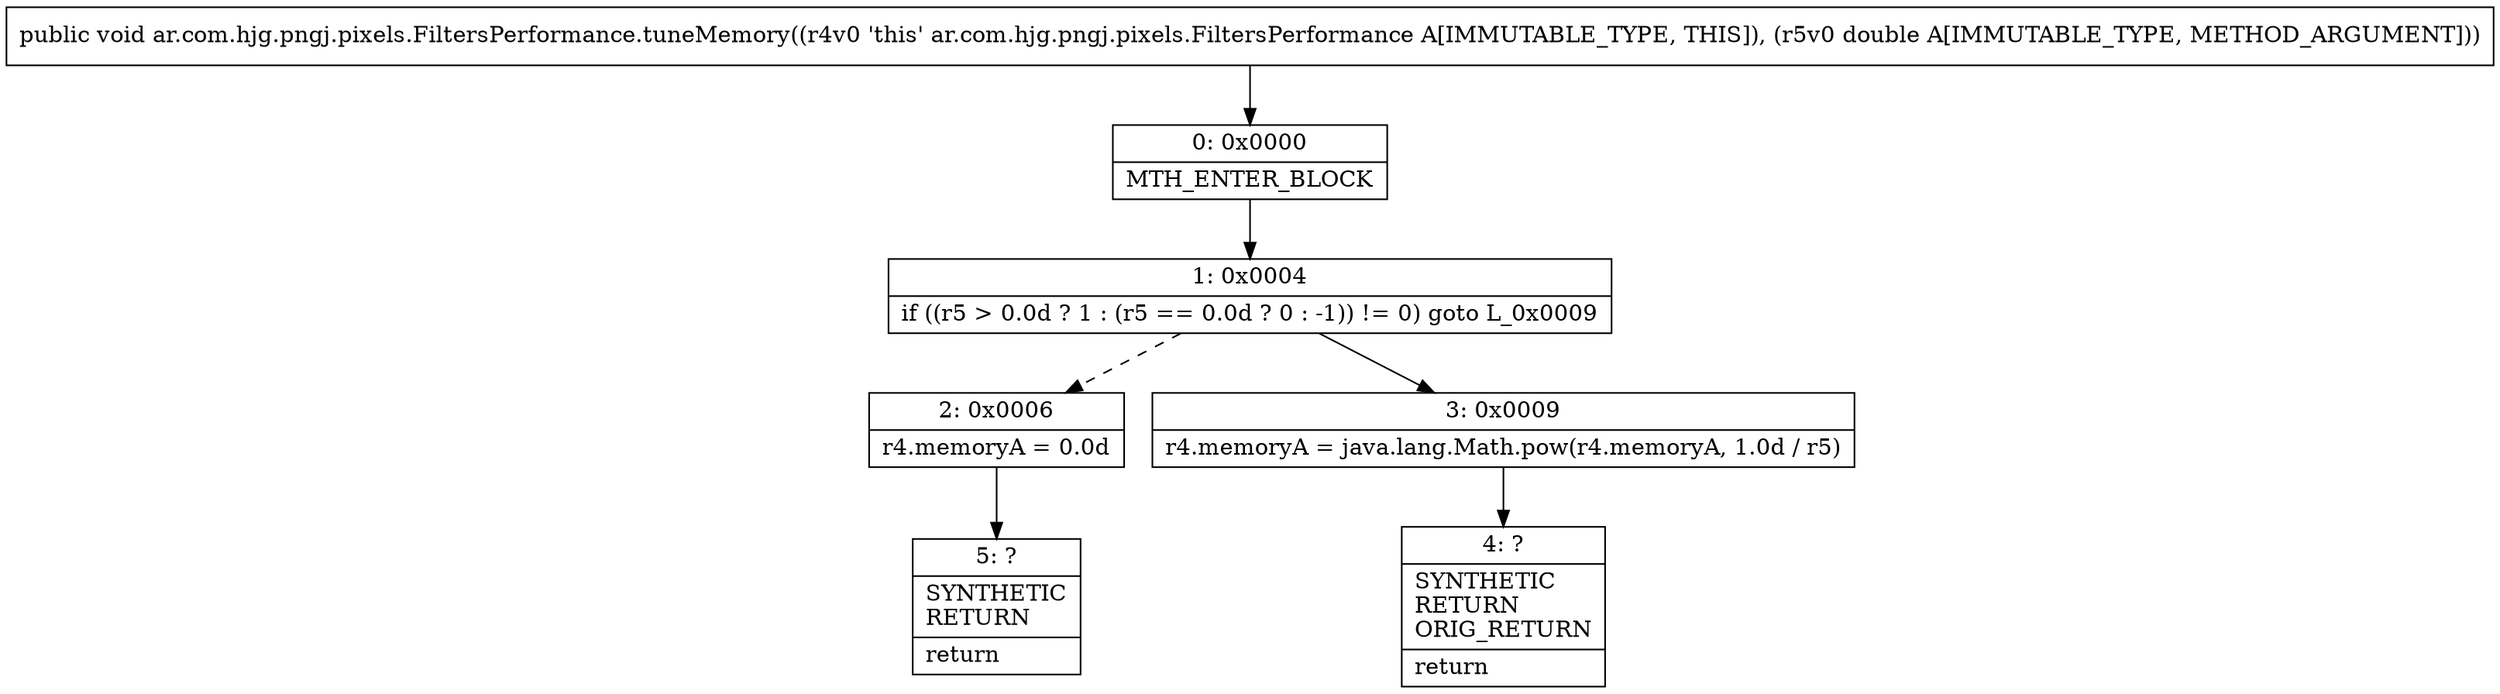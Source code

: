 digraph "CFG forar.com.hjg.pngj.pixels.FiltersPerformance.tuneMemory(D)V" {
Node_0 [shape=record,label="{0\:\ 0x0000|MTH_ENTER_BLOCK\l}"];
Node_1 [shape=record,label="{1\:\ 0x0004|if ((r5 \> 0.0d ? 1 : (r5 == 0.0d ? 0 : \-1)) != 0) goto L_0x0009\l}"];
Node_2 [shape=record,label="{2\:\ 0x0006|r4.memoryA = 0.0d\l}"];
Node_3 [shape=record,label="{3\:\ 0x0009|r4.memoryA = java.lang.Math.pow(r4.memoryA, 1.0d \/ r5)\l}"];
Node_4 [shape=record,label="{4\:\ ?|SYNTHETIC\lRETURN\lORIG_RETURN\l|return\l}"];
Node_5 [shape=record,label="{5\:\ ?|SYNTHETIC\lRETURN\l|return\l}"];
MethodNode[shape=record,label="{public void ar.com.hjg.pngj.pixels.FiltersPerformance.tuneMemory((r4v0 'this' ar.com.hjg.pngj.pixels.FiltersPerformance A[IMMUTABLE_TYPE, THIS]), (r5v0 double A[IMMUTABLE_TYPE, METHOD_ARGUMENT])) }"];
MethodNode -> Node_0;
Node_0 -> Node_1;
Node_1 -> Node_2[style=dashed];
Node_1 -> Node_3;
Node_2 -> Node_5;
Node_3 -> Node_4;
}

